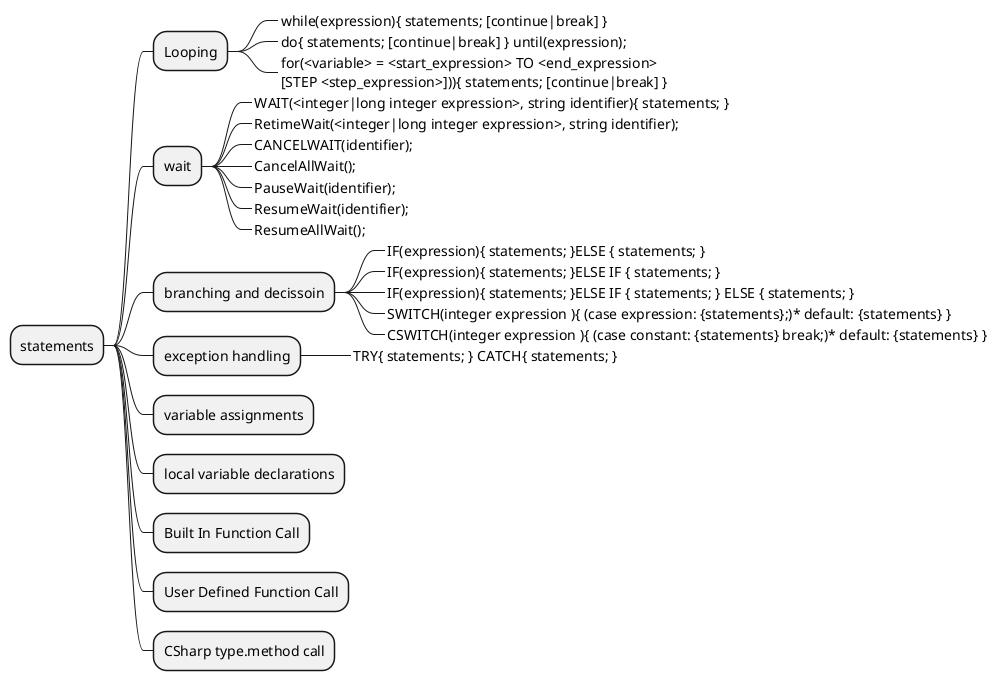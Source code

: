 @startmindmap
+ statements
++ Looping
+++_ while(expression){ statements; [continue|break] }
+++_ do{ statements; [continue|break] } until(expression);
+++_ for(<variable> = <start_expression> TO <end_expression> \n[STEP <step_expression>])){ statements; [continue|break] }
++ wait
+++_ WAIT(<integer|long integer expression>, string identifier){ statements; }
+++_ RetimeWait(<integer|long integer expression>, string identifier);
+++_ CANCELWAIT(identifier);
+++_ CancelAllWait();
+++_ PauseWait(identifier);
+++_ ResumeWait(identifier);
+++_ ResumeAllWait();
++ branching and decissoin
+++_ IF(expression){ statements; }ELSE { statements; }
+++_ IF(expression){ statements; }ELSE IF { statements; }
+++_ IF(expression){ statements; }ELSE IF { statements; } ELSE { statements; }
+++_ SWITCH(integer expression ){ (case expression: {statements};)* default: {statements} }
+++_ CSWITCH(integer expression ){ (case constant: {statements} break;)* default: {statements} }
++ exception handling
+++_ TRY{ statements; } CATCH{ statements; }
++ variable assignments
++ local variable declarations
++ Built In Function Call
++ User Defined Function Call
++ CSharp type.method call


@endmindmap